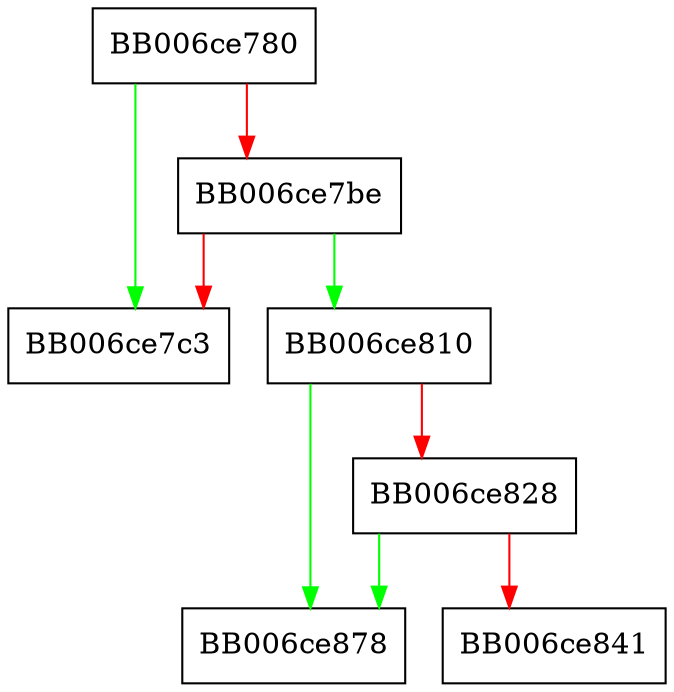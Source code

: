 digraph generate_ecdhkm {
  node [shape="box"];
  graph [splines=ortho];
  BB006ce780 -> BB006ce7c3 [color="green"];
  BB006ce780 -> BB006ce7be [color="red"];
  BB006ce7be -> BB006ce810 [color="green"];
  BB006ce7be -> BB006ce7c3 [color="red"];
  BB006ce810 -> BB006ce878 [color="green"];
  BB006ce810 -> BB006ce828 [color="red"];
  BB006ce828 -> BB006ce878 [color="green"];
  BB006ce828 -> BB006ce841 [color="red"];
}